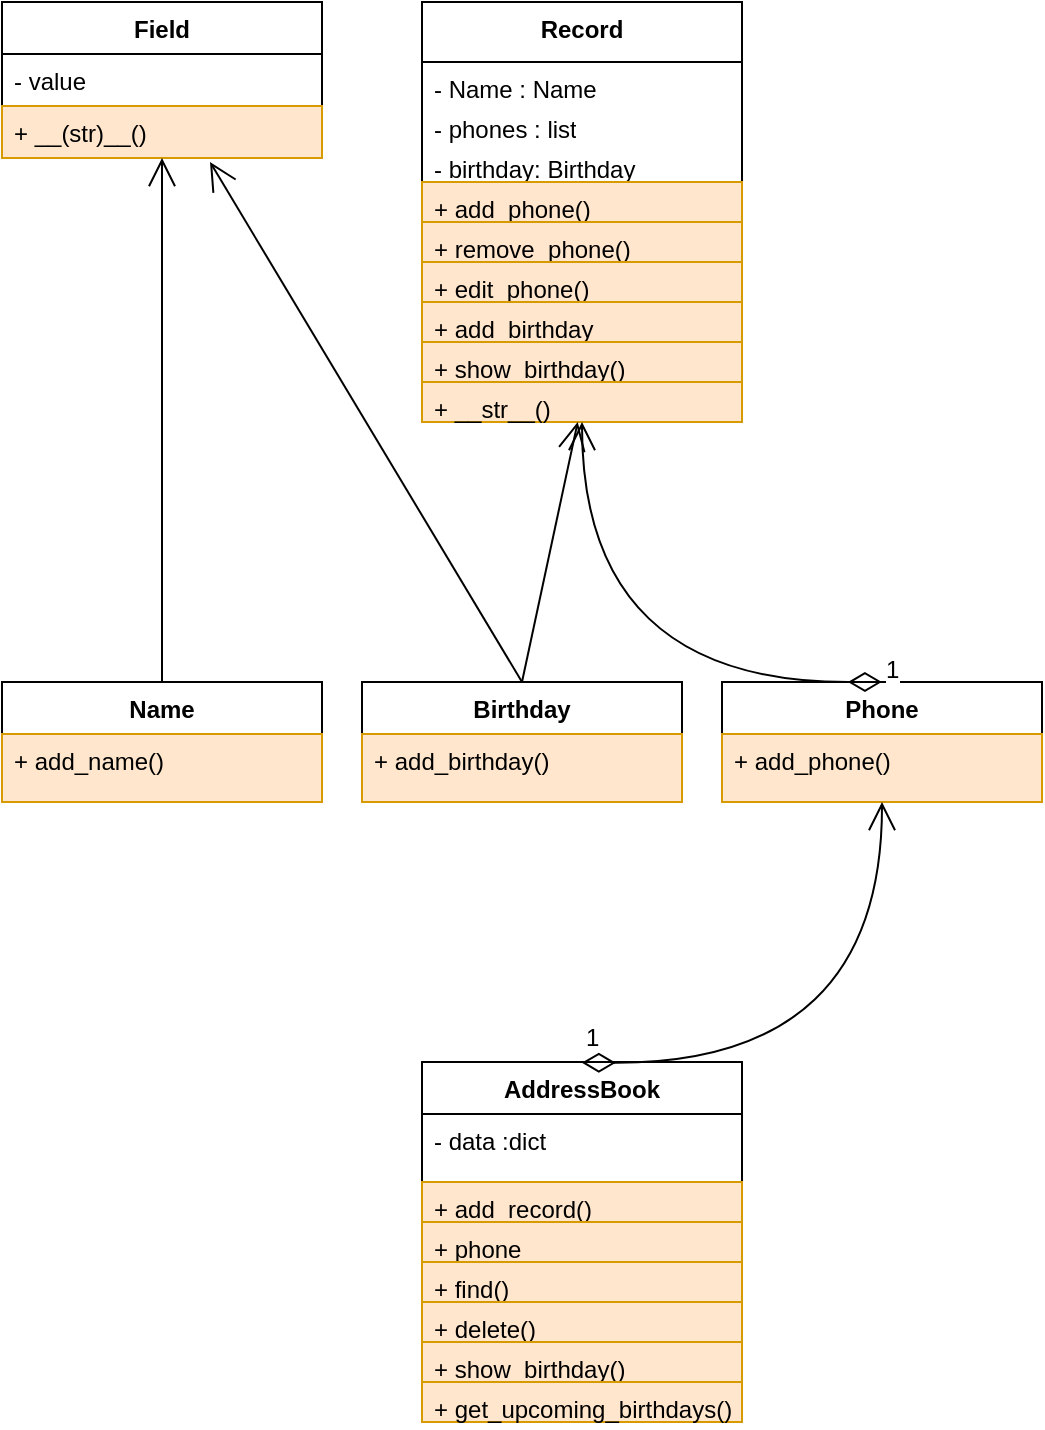 <mxfile version="24.0.7" type="device">
  <diagram id="C5RBs43oDa-KdzZeNtuy" name="Page-1">
    <mxGraphModel dx="1195" dy="685" grid="1" gridSize="10" guides="1" tooltips="1" connect="1" arrows="1" fold="1" page="1" pageScale="1" pageWidth="827" pageHeight="1169" math="0" shadow="0">
      <root>
        <mxCell id="WIyWlLk6GJQsqaUBKTNV-0" />
        <mxCell id="WIyWlLk6GJQsqaUBKTNV-1" parent="WIyWlLk6GJQsqaUBKTNV-0" />
        <mxCell id="nVMBCUkDK1ydHSKIYeUB-0" value="Field" style="swimlane;fontStyle=1;align=center;verticalAlign=top;childLayout=stackLayout;horizontal=1;startSize=26;horizontalStack=0;resizeParent=1;resizeParentMax=0;resizeLast=0;collapsible=1;marginBottom=0;whiteSpace=wrap;html=1;" vertex="1" parent="WIyWlLk6GJQsqaUBKTNV-1">
          <mxGeometry x="130" y="190" width="160" height="78" as="geometry">
            <mxRectangle x="370" y="430" width="70" height="30" as="alternateBounds" />
          </mxGeometry>
        </mxCell>
        <mxCell id="nVMBCUkDK1ydHSKIYeUB-1" value="- value" style="text;strokeColor=none;fillColor=none;align=left;verticalAlign=top;spacingLeft=4;spacingRight=4;overflow=hidden;rotatable=0;points=[[0,0.5],[1,0.5]];portConstraint=eastwest;whiteSpace=wrap;html=1;" vertex="1" parent="nVMBCUkDK1ydHSKIYeUB-0">
          <mxGeometry y="26" width="160" height="26" as="geometry" />
        </mxCell>
        <mxCell id="nVMBCUkDK1ydHSKIYeUB-3" value="+ __(str)__()" style="text;strokeColor=#d79b00;fillColor=#ffe6cc;align=left;verticalAlign=top;spacingLeft=4;spacingRight=4;overflow=hidden;rotatable=0;points=[[0,0.5],[1,0.5]];portConstraint=eastwest;whiteSpace=wrap;html=1;" vertex="1" parent="nVMBCUkDK1ydHSKIYeUB-0">
          <mxGeometry y="52" width="160" height="26" as="geometry" />
        </mxCell>
        <mxCell id="nVMBCUkDK1ydHSKIYeUB-4" value="Phone" style="swimlane;fontStyle=1;align=center;verticalAlign=top;childLayout=stackLayout;horizontal=1;startSize=26;horizontalStack=0;resizeParent=1;resizeParentMax=0;resizeLast=0;collapsible=1;marginBottom=0;whiteSpace=wrap;html=1;" vertex="1" parent="WIyWlLk6GJQsqaUBKTNV-1">
          <mxGeometry x="490" y="530" width="160" height="60" as="geometry" />
        </mxCell>
        <mxCell id="nVMBCUkDK1ydHSKIYeUB-5" value="+ add_phone()" style="text;strokeColor=#d79b00;fillColor=#ffe6cc;align=left;verticalAlign=top;spacingLeft=4;spacingRight=4;overflow=hidden;rotatable=0;points=[[0,0.5],[1,0.5]];portConstraint=eastwest;whiteSpace=wrap;html=1;" vertex="1" parent="nVMBCUkDK1ydHSKIYeUB-4">
          <mxGeometry y="26" width="160" height="34" as="geometry" />
        </mxCell>
        <mxCell id="nVMBCUkDK1ydHSKIYeUB-10" value="Record" style="swimlane;fontStyle=1;align=center;verticalAlign=top;childLayout=stackLayout;horizontal=1;startSize=30;horizontalStack=0;resizeParent=1;resizeParentMax=0;resizeLast=0;collapsible=1;marginBottom=0;whiteSpace=wrap;html=1;" vertex="1" parent="WIyWlLk6GJQsqaUBKTNV-1">
          <mxGeometry x="340" y="190" width="160" height="210" as="geometry">
            <mxRectangle x="370" y="430" width="70" height="30" as="alternateBounds" />
          </mxGeometry>
        </mxCell>
        <mxCell id="nVMBCUkDK1ydHSKIYeUB-11" value="- Name : Name" style="text;strokeColor=none;fillColor=none;align=left;verticalAlign=top;spacingLeft=4;spacingRight=4;overflow=hidden;rotatable=0;points=[[0,0.5],[1,0.5]];portConstraint=eastwest;whiteSpace=wrap;html=1;" vertex="1" parent="nVMBCUkDK1ydHSKIYeUB-10">
          <mxGeometry y="30" width="160" height="20" as="geometry" />
        </mxCell>
        <mxCell id="nVMBCUkDK1ydHSKIYeUB-31" value="- phones : list" style="text;strokeColor=none;fillColor=none;align=left;verticalAlign=top;spacingLeft=4;spacingRight=4;overflow=hidden;rotatable=0;points=[[0,0.5],[1,0.5]];portConstraint=eastwest;whiteSpace=wrap;html=1;" vertex="1" parent="nVMBCUkDK1ydHSKIYeUB-10">
          <mxGeometry y="50" width="160" height="20" as="geometry" />
        </mxCell>
        <mxCell id="nVMBCUkDK1ydHSKIYeUB-32" value="- birthday: Birthday&amp;nbsp;" style="text;strokeColor=none;fillColor=none;align=left;verticalAlign=top;spacingLeft=4;spacingRight=4;overflow=hidden;rotatable=0;points=[[0,0.5],[1,0.5]];portConstraint=eastwest;whiteSpace=wrap;html=1;" vertex="1" parent="nVMBCUkDK1ydHSKIYeUB-10">
          <mxGeometry y="70" width="160" height="20" as="geometry" />
        </mxCell>
        <mxCell id="nVMBCUkDK1ydHSKIYeUB-34" value="+ add_phone()" style="text;strokeColor=#d79b00;fillColor=#ffe6cc;align=left;verticalAlign=top;spacingLeft=4;spacingRight=4;overflow=hidden;rotatable=0;points=[[0,0.5],[1,0.5]];portConstraint=eastwest;whiteSpace=wrap;html=1;" vertex="1" parent="nVMBCUkDK1ydHSKIYeUB-10">
          <mxGeometry y="90" width="160" height="20" as="geometry" />
        </mxCell>
        <mxCell id="nVMBCUkDK1ydHSKIYeUB-33" value="+ remove_phone()" style="text;strokeColor=#d79b00;fillColor=#ffe6cc;align=left;verticalAlign=top;spacingLeft=4;spacingRight=4;overflow=hidden;rotatable=0;points=[[0,0.5],[1,0.5]];portConstraint=eastwest;whiteSpace=wrap;html=1;" vertex="1" parent="nVMBCUkDK1ydHSKIYeUB-10">
          <mxGeometry y="110" width="160" height="20" as="geometry" />
        </mxCell>
        <mxCell id="nVMBCUkDK1ydHSKIYeUB-35" value="+ edit_phone()" style="text;strokeColor=#d79b00;fillColor=#ffe6cc;align=left;verticalAlign=top;spacingLeft=4;spacingRight=4;overflow=hidden;rotatable=0;points=[[0,0.5],[1,0.5]];portConstraint=eastwest;whiteSpace=wrap;html=1;" vertex="1" parent="nVMBCUkDK1ydHSKIYeUB-10">
          <mxGeometry y="130" width="160" height="20" as="geometry" />
        </mxCell>
        <mxCell id="nVMBCUkDK1ydHSKIYeUB-36" value="+ add_birthday" style="text;strokeColor=#d79b00;fillColor=#ffe6cc;align=left;verticalAlign=top;spacingLeft=4;spacingRight=4;overflow=hidden;rotatable=0;points=[[0,0.5],[1,0.5]];portConstraint=eastwest;whiteSpace=wrap;html=1;" vertex="1" parent="nVMBCUkDK1ydHSKIYeUB-10">
          <mxGeometry y="150" width="160" height="20" as="geometry" />
        </mxCell>
        <mxCell id="nVMBCUkDK1ydHSKIYeUB-15" value="+ show_birthday()" style="text;strokeColor=#d79b00;fillColor=#ffe6cc;align=left;verticalAlign=top;spacingLeft=4;spacingRight=4;overflow=hidden;rotatable=0;points=[[0,0.5],[1,0.5]];portConstraint=eastwest;whiteSpace=wrap;html=1;" vertex="1" parent="nVMBCUkDK1ydHSKIYeUB-10">
          <mxGeometry y="170" width="160" height="20" as="geometry" />
        </mxCell>
        <mxCell id="nVMBCUkDK1ydHSKIYeUB-37" value="+ __str__()" style="text;strokeColor=#d79b00;fillColor=#ffe6cc;align=left;verticalAlign=top;spacingLeft=4;spacingRight=4;overflow=hidden;rotatable=0;points=[[0,0.5],[1,0.5]];portConstraint=eastwest;whiteSpace=wrap;html=1;" vertex="1" parent="nVMBCUkDK1ydHSKIYeUB-10">
          <mxGeometry y="190" width="160" height="20" as="geometry" />
        </mxCell>
        <mxCell id="nVMBCUkDK1ydHSKIYeUB-47" value="Birthday" style="swimlane;fontStyle=1;align=center;verticalAlign=top;childLayout=stackLayout;horizontal=1;startSize=26;horizontalStack=0;resizeParent=1;resizeParentMax=0;resizeLast=0;collapsible=1;marginBottom=0;whiteSpace=wrap;html=1;" vertex="1" parent="WIyWlLk6GJQsqaUBKTNV-1">
          <mxGeometry x="310" y="530" width="160" height="60" as="geometry" />
        </mxCell>
        <mxCell id="nVMBCUkDK1ydHSKIYeUB-48" value="+ add_birthday()" style="text;strokeColor=#d79b00;fillColor=#ffe6cc;align=left;verticalAlign=top;spacingLeft=4;spacingRight=4;overflow=hidden;rotatable=0;points=[[0,0.5],[1,0.5]];portConstraint=eastwest;whiteSpace=wrap;html=1;" vertex="1" parent="nVMBCUkDK1ydHSKIYeUB-47">
          <mxGeometry y="26" width="160" height="34" as="geometry" />
        </mxCell>
        <mxCell id="nVMBCUkDK1ydHSKIYeUB-50" value="Name" style="swimlane;fontStyle=1;align=center;verticalAlign=top;childLayout=stackLayout;horizontal=1;startSize=26;horizontalStack=0;resizeParent=1;resizeParentMax=0;resizeLast=0;collapsible=1;marginBottom=0;whiteSpace=wrap;html=1;" vertex="1" parent="WIyWlLk6GJQsqaUBKTNV-1">
          <mxGeometry x="130" y="530" width="160" height="60" as="geometry" />
        </mxCell>
        <mxCell id="nVMBCUkDK1ydHSKIYeUB-51" value="+ add_name()" style="text;strokeColor=#d79b00;fillColor=#ffe6cc;align=left;verticalAlign=top;spacingLeft=4;spacingRight=4;overflow=hidden;rotatable=0;points=[[0,0.5],[1,0.5]];portConstraint=eastwest;whiteSpace=wrap;html=1;" vertex="1" parent="nVMBCUkDK1ydHSKIYeUB-50">
          <mxGeometry y="26" width="160" height="34" as="geometry" />
        </mxCell>
        <mxCell id="nVMBCUkDK1ydHSKIYeUB-53" value="AddressBook" style="swimlane;fontStyle=1;align=center;verticalAlign=top;childLayout=stackLayout;horizontal=1;startSize=26;horizontalStack=0;resizeParent=1;resizeParentMax=0;resizeLast=0;collapsible=1;marginBottom=0;whiteSpace=wrap;html=1;" vertex="1" parent="WIyWlLk6GJQsqaUBKTNV-1">
          <mxGeometry x="340" y="720" width="160" height="180" as="geometry" />
        </mxCell>
        <mxCell id="nVMBCUkDK1ydHSKIYeUB-54" value="- data :dict" style="text;strokeColor=none;fillColor=none;align=left;verticalAlign=top;spacingLeft=4;spacingRight=4;overflow=hidden;rotatable=0;points=[[0,0.5],[1,0.5]];portConstraint=eastwest;whiteSpace=wrap;html=1;" vertex="1" parent="nVMBCUkDK1ydHSKIYeUB-53">
          <mxGeometry y="26" width="160" height="34" as="geometry" />
        </mxCell>
        <mxCell id="nVMBCUkDK1ydHSKIYeUB-57" value="+ add_record()" style="text;strokeColor=#d79b00;fillColor=#ffe6cc;align=left;verticalAlign=top;spacingLeft=4;spacingRight=4;overflow=hidden;rotatable=0;points=[[0,0.5],[1,0.5]];portConstraint=eastwest;whiteSpace=wrap;html=1;" vertex="1" parent="nVMBCUkDK1ydHSKIYeUB-53">
          <mxGeometry y="60" width="160" height="20" as="geometry" />
        </mxCell>
        <mxCell id="nVMBCUkDK1ydHSKIYeUB-61" value="+ phone" style="text;strokeColor=#d79b00;fillColor=#ffe6cc;align=left;verticalAlign=top;spacingLeft=4;spacingRight=4;overflow=hidden;rotatable=0;points=[[0,0.5],[1,0.5]];portConstraint=eastwest;whiteSpace=wrap;html=1;" vertex="1" parent="nVMBCUkDK1ydHSKIYeUB-53">
          <mxGeometry y="80" width="160" height="20" as="geometry" />
        </mxCell>
        <mxCell id="nVMBCUkDK1ydHSKIYeUB-62" value="+ find()" style="text;strokeColor=#d79b00;fillColor=#ffe6cc;align=left;verticalAlign=top;spacingLeft=4;spacingRight=4;overflow=hidden;rotatable=0;points=[[0,0.5],[1,0.5]];portConstraint=eastwest;whiteSpace=wrap;html=1;" vertex="1" parent="nVMBCUkDK1ydHSKIYeUB-53">
          <mxGeometry y="100" width="160" height="20" as="geometry" />
        </mxCell>
        <mxCell id="nVMBCUkDK1ydHSKIYeUB-60" value="+ delete()" style="text;strokeColor=#d79b00;fillColor=#ffe6cc;align=left;verticalAlign=top;spacingLeft=4;spacingRight=4;overflow=hidden;rotatable=0;points=[[0,0.5],[1,0.5]];portConstraint=eastwest;whiteSpace=wrap;html=1;" vertex="1" parent="nVMBCUkDK1ydHSKIYeUB-53">
          <mxGeometry y="120" width="160" height="20" as="geometry" />
        </mxCell>
        <mxCell id="nVMBCUkDK1ydHSKIYeUB-59" value="+ show_birthday()" style="text;strokeColor=#d79b00;fillColor=#ffe6cc;align=left;verticalAlign=top;spacingLeft=4;spacingRight=4;overflow=hidden;rotatable=0;points=[[0,0.5],[1,0.5]];portConstraint=eastwest;whiteSpace=wrap;html=1;" vertex="1" parent="nVMBCUkDK1ydHSKIYeUB-53">
          <mxGeometry y="140" width="160" height="20" as="geometry" />
        </mxCell>
        <mxCell id="nVMBCUkDK1ydHSKIYeUB-58" value="+ get_upcoming_birthdays()" style="text;strokeColor=#d79b00;fillColor=#ffe6cc;align=left;verticalAlign=top;spacingLeft=4;spacingRight=4;overflow=hidden;rotatable=0;points=[[0,0.5],[1,0.5]];portConstraint=eastwest;whiteSpace=wrap;html=1;" vertex="1" parent="nVMBCUkDK1ydHSKIYeUB-53">
          <mxGeometry y="160" width="160" height="20" as="geometry" />
        </mxCell>
        <mxCell id="nVMBCUkDK1ydHSKIYeUB-63" value="" style="endArrow=open;endFill=1;endSize=12;html=1;rounded=0;fontSize=12;curved=1;entryX=0.5;entryY=1;entryDx=0;entryDy=0;exitX=0.5;exitY=0;exitDx=0;exitDy=0;" edge="1" parent="WIyWlLk6GJQsqaUBKTNV-1" source="nVMBCUkDK1ydHSKIYeUB-50" target="nVMBCUkDK1ydHSKIYeUB-0">
          <mxGeometry width="160" relative="1" as="geometry">
            <mxPoint x="130" y="450" as="sourcePoint" />
            <mxPoint x="290" y="450" as="targetPoint" />
          </mxGeometry>
        </mxCell>
        <mxCell id="nVMBCUkDK1ydHSKIYeUB-68" value="1" style="endArrow=open;html=1;endSize=12;startArrow=diamondThin;startSize=14;startFill=0;edgeStyle=orthogonalEdgeStyle;align=left;verticalAlign=bottom;rounded=0;fontSize=12;curved=1;exitX=0.565;exitY=0.006;exitDx=0;exitDy=0;exitPerimeter=0;entryX=0.5;entryY=1;entryDx=0;entryDy=0;" edge="1" parent="WIyWlLk6GJQsqaUBKTNV-1" target="nVMBCUkDK1ydHSKIYeUB-10">
          <mxGeometry x="-1" y="3" relative="1" as="geometry">
            <mxPoint x="569.94" y="530.0" as="sourcePoint" />
            <mxPoint x="570" y="400" as="targetPoint" />
          </mxGeometry>
        </mxCell>
        <mxCell id="nVMBCUkDK1ydHSKIYeUB-69" value="1" style="endArrow=open;html=1;endSize=12;startArrow=diamondThin;startSize=14;startFill=0;edgeStyle=orthogonalEdgeStyle;align=left;verticalAlign=bottom;rounded=0;fontSize=12;curved=1;exitX=0.565;exitY=0.006;exitDx=0;exitDy=0;exitPerimeter=0;entryX=0.5;entryY=1;entryDx=0;entryDy=0;" edge="1" parent="WIyWlLk6GJQsqaUBKTNV-1" target="nVMBCUkDK1ydHSKIYeUB-4">
          <mxGeometry x="-1" y="3" relative="1" as="geometry">
            <mxPoint x="419.94" y="720.36" as="sourcePoint" />
            <mxPoint x="550" y="590" as="targetPoint" />
          </mxGeometry>
        </mxCell>
        <mxCell id="nVMBCUkDK1ydHSKIYeUB-72" value="" style="endArrow=open;endFill=1;endSize=12;html=1;rounded=0;fontSize=12;curved=1;entryX=0.5;entryY=1.077;entryDx=0;entryDy=0;exitX=0.5;exitY=0;exitDx=0;exitDy=0;entryPerimeter=0;" edge="1" parent="WIyWlLk6GJQsqaUBKTNV-1" source="nVMBCUkDK1ydHSKIYeUB-47">
          <mxGeometry width="160" relative="1" as="geometry">
            <mxPoint x="414" y="532" as="sourcePoint" />
            <mxPoint x="234" y="270.002" as="targetPoint" />
          </mxGeometry>
        </mxCell>
        <mxCell id="nVMBCUkDK1ydHSKIYeUB-73" value="" style="endArrow=open;endFill=1;endSize=12;html=1;rounded=0;fontSize=12;curved=1;exitX=0.5;exitY=0;exitDx=0;exitDy=0;" edge="1" parent="WIyWlLk6GJQsqaUBKTNV-1" source="nVMBCUkDK1ydHSKIYeUB-47" target="nVMBCUkDK1ydHSKIYeUB-37">
          <mxGeometry width="160" relative="1" as="geometry">
            <mxPoint x="400" y="540" as="sourcePoint" />
            <mxPoint x="244" y="280.002" as="targetPoint" />
          </mxGeometry>
        </mxCell>
      </root>
    </mxGraphModel>
  </diagram>
</mxfile>
